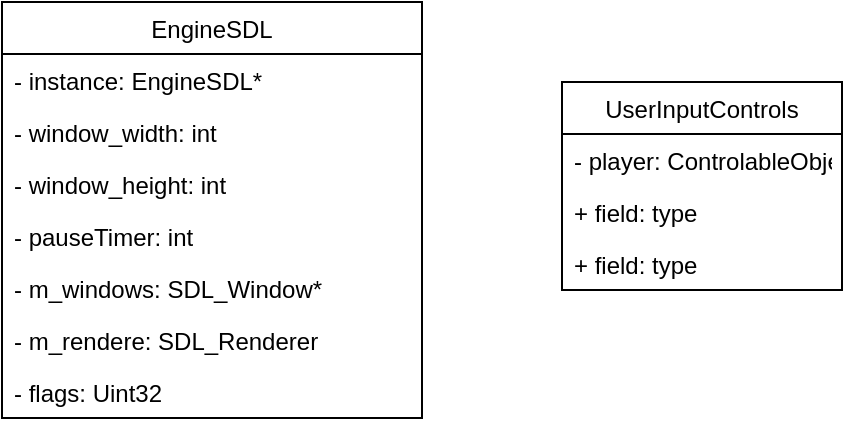 <mxfile version="20.2.8" type="device"><diagram id="C5RBs43oDa-KdzZeNtuy" name="Page-1"><mxGraphModel dx="461" dy="372" grid="1" gridSize="10" guides="1" tooltips="1" connect="1" arrows="1" fold="1" page="1" pageScale="1" pageWidth="827" pageHeight="1169" math="0" shadow="0"><root><mxCell id="WIyWlLk6GJQsqaUBKTNV-0"/><mxCell id="WIyWlLk6GJQsqaUBKTNV-1" parent="WIyWlLk6GJQsqaUBKTNV-0"/><mxCell id="KarZx7t5WiLIwB4-n1dZ-8" value="EngineSDL" style="swimlane;fontStyle=0;childLayout=stackLayout;horizontal=1;startSize=26;fillColor=none;horizontalStack=0;resizeParent=1;resizeParentMax=0;resizeLast=0;collapsible=1;marginBottom=0;" vertex="1" parent="WIyWlLk6GJQsqaUBKTNV-1"><mxGeometry x="40" y="120" width="210" height="208" as="geometry"/></mxCell><mxCell id="KarZx7t5WiLIwB4-n1dZ-9" value="- instance: EngineSDL*" style="text;strokeColor=none;fillColor=none;align=left;verticalAlign=top;spacingLeft=4;spacingRight=4;overflow=hidden;rotatable=0;points=[[0,0.5],[1,0.5]];portConstraint=eastwest;" vertex="1" parent="KarZx7t5WiLIwB4-n1dZ-8"><mxGeometry y="26" width="210" height="26" as="geometry"/></mxCell><mxCell id="KarZx7t5WiLIwB4-n1dZ-10" value="- window_width: int" style="text;strokeColor=none;fillColor=none;align=left;verticalAlign=top;spacingLeft=4;spacingRight=4;overflow=hidden;rotatable=0;points=[[0,0.5],[1,0.5]];portConstraint=eastwest;" vertex="1" parent="KarZx7t5WiLIwB4-n1dZ-8"><mxGeometry y="52" width="210" height="26" as="geometry"/></mxCell><mxCell id="KarZx7t5WiLIwB4-n1dZ-11" value="- window_height: int" style="text;strokeColor=none;fillColor=none;align=left;verticalAlign=top;spacingLeft=4;spacingRight=4;overflow=hidden;rotatable=0;points=[[0,0.5],[1,0.5]];portConstraint=eastwest;" vertex="1" parent="KarZx7t5WiLIwB4-n1dZ-8"><mxGeometry y="78" width="210" height="26" as="geometry"/></mxCell><mxCell id="KarZx7t5WiLIwB4-n1dZ-13" value="- pauseTimer: int" style="text;strokeColor=none;fillColor=none;align=left;verticalAlign=top;spacingLeft=4;spacingRight=4;overflow=hidden;rotatable=0;points=[[0,0.5],[1,0.5]];portConstraint=eastwest;" vertex="1" parent="KarZx7t5WiLIwB4-n1dZ-8"><mxGeometry y="104" width="210" height="26" as="geometry"/></mxCell><mxCell id="KarZx7t5WiLIwB4-n1dZ-14" value="- m_windows: SDL_Window*" style="text;strokeColor=none;fillColor=none;align=left;verticalAlign=top;spacingLeft=4;spacingRight=4;overflow=hidden;rotatable=0;points=[[0,0.5],[1,0.5]];portConstraint=eastwest;" vertex="1" parent="KarZx7t5WiLIwB4-n1dZ-8"><mxGeometry y="130" width="210" height="26" as="geometry"/></mxCell><mxCell id="KarZx7t5WiLIwB4-n1dZ-16" value="- m_rendere: SDL_Renderer" style="text;strokeColor=none;fillColor=none;align=left;verticalAlign=top;spacingLeft=4;spacingRight=4;overflow=hidden;rotatable=0;points=[[0,0.5],[1,0.5]];portConstraint=eastwest;" vertex="1" parent="KarZx7t5WiLIwB4-n1dZ-8"><mxGeometry y="156" width="210" height="26" as="geometry"/></mxCell><mxCell id="KarZx7t5WiLIwB4-n1dZ-15" value="- flags: Uint32" style="text;strokeColor=none;fillColor=none;align=left;verticalAlign=top;spacingLeft=4;spacingRight=4;overflow=hidden;rotatable=0;points=[[0,0.5],[1,0.5]];portConstraint=eastwest;" vertex="1" parent="KarZx7t5WiLIwB4-n1dZ-8"><mxGeometry y="182" width="210" height="26" as="geometry"/></mxCell><mxCell id="KarZx7t5WiLIwB4-n1dZ-17" value="UserInputControls" style="swimlane;fontStyle=0;childLayout=stackLayout;horizontal=1;startSize=26;fillColor=none;horizontalStack=0;resizeParent=1;resizeParentMax=0;resizeLast=0;collapsible=1;marginBottom=0;" vertex="1" parent="WIyWlLk6GJQsqaUBKTNV-1"><mxGeometry x="320" y="160" width="140" height="104" as="geometry"/></mxCell><mxCell id="KarZx7t5WiLIwB4-n1dZ-18" value="- player: ControlableObject" style="text;strokeColor=none;fillColor=none;align=left;verticalAlign=top;spacingLeft=4;spacingRight=4;overflow=hidden;rotatable=0;points=[[0,0.5],[1,0.5]];portConstraint=eastwest;" vertex="1" parent="KarZx7t5WiLIwB4-n1dZ-17"><mxGeometry y="26" width="140" height="26" as="geometry"/></mxCell><mxCell id="KarZx7t5WiLIwB4-n1dZ-19" value="+ field: type" style="text;strokeColor=none;fillColor=none;align=left;verticalAlign=top;spacingLeft=4;spacingRight=4;overflow=hidden;rotatable=0;points=[[0,0.5],[1,0.5]];portConstraint=eastwest;" vertex="1" parent="KarZx7t5WiLIwB4-n1dZ-17"><mxGeometry y="52" width="140" height="26" as="geometry"/></mxCell><mxCell id="KarZx7t5WiLIwB4-n1dZ-20" value="+ field: type" style="text;strokeColor=none;fillColor=none;align=left;verticalAlign=top;spacingLeft=4;spacingRight=4;overflow=hidden;rotatable=0;points=[[0,0.5],[1,0.5]];portConstraint=eastwest;" vertex="1" parent="KarZx7t5WiLIwB4-n1dZ-17"><mxGeometry y="78" width="140" height="26" as="geometry"/></mxCell></root></mxGraphModel></diagram></mxfile>